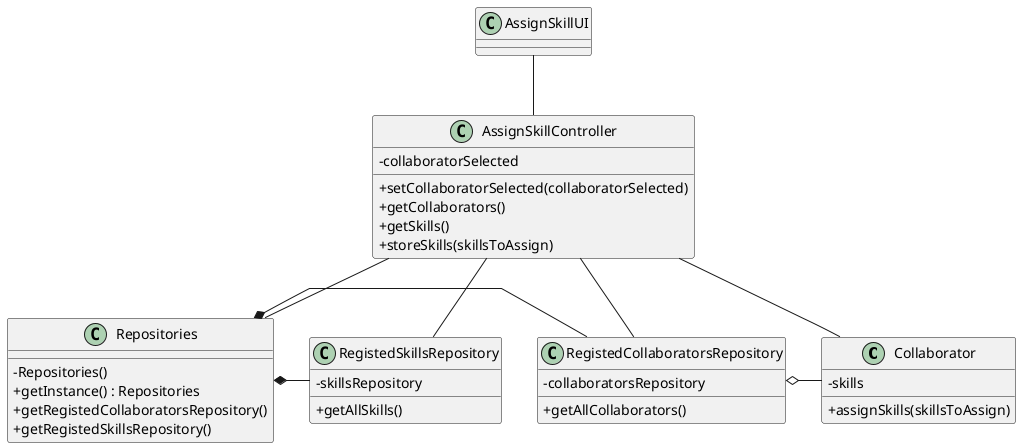 @startuml
'skinparam monochrome true
skinparam packageStyle rectangle
skinparam shadowing false
skinparam linetype polyline
'skinparam linetype orto

skinparam classAttributeIconSize 0

'left to right direction

class Collaborator {
    -skills
    +assignSkills(skillsToAssign)
}

class RegistedSkillsRepository {
    - skillsRepository
    + getAllSkills()
}

class RegistedCollaboratorsRepository {
    - collaboratorsRepository
    + getAllCollaborators()
}

class Repositories {
    - Repositories()
    + getInstance() : Repositories
    + getRegistedCollaboratorsRepository()
    + getRegistedSkillsRepository()
}

class AssignSkillController {
    - collaboratorSelected
    + setCollaboratorSelected(collaboratorSelected)
    + getCollaborators()
    + getSkills()
    + storeSkills(skillsToAssign)
}

class AssignSkillUI {
}

AssignSkillUI -- AssignSkillController

AssignSkillController -- Repositories

AssignSkillController -- RegistedCollaboratorsRepository

AssignSkillController -- RegistedSkillsRepository

AssignSkillController -- Collaborator

Repositories *- RegistedCollaboratorsRepository

Repositories *- RegistedSkillsRepository

RegistedCollaboratorsRepository o- Collaborator

@enduml